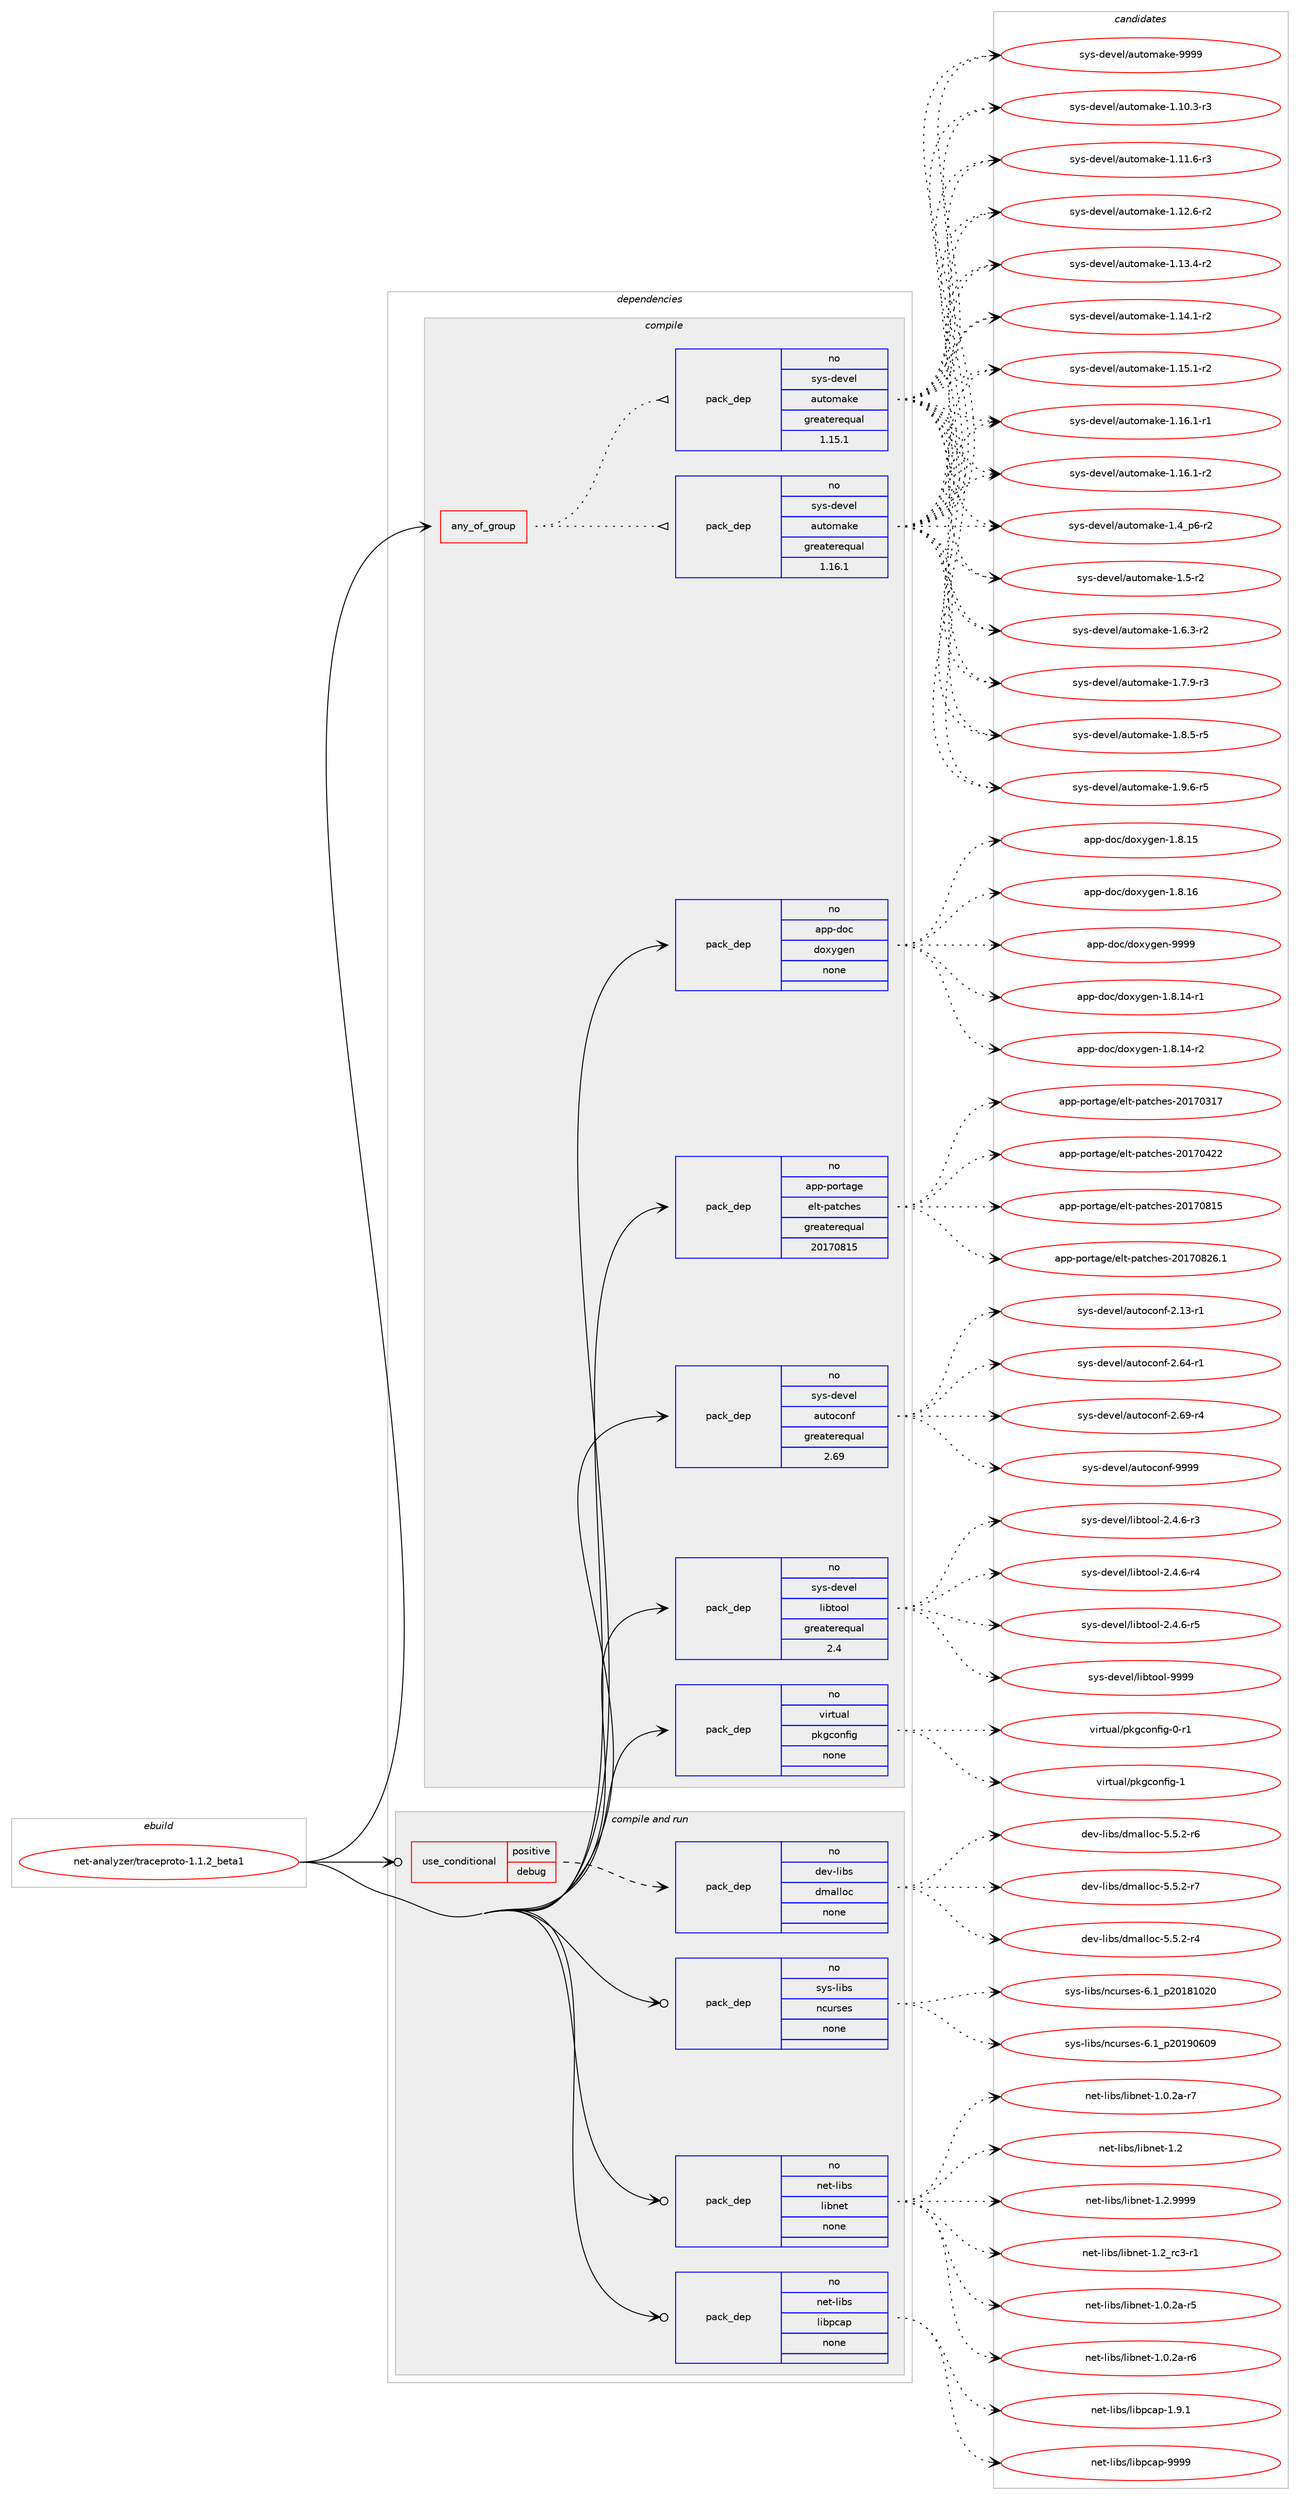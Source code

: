 digraph prolog {

# *************
# Graph options
# *************

newrank=true;
concentrate=true;
compound=true;
graph [rankdir=LR,fontname=Helvetica,fontsize=10,ranksep=1.5];#, ranksep=2.5, nodesep=0.2];
edge  [arrowhead=vee];
node  [fontname=Helvetica,fontsize=10];

# **********
# The ebuild
# **********

subgraph cluster_leftcol {
color=gray;
rank=same;
label=<<i>ebuild</i>>;
id [label="net-analyzer/traceproto-1.1.2_beta1", color=red, width=4, href="../net-analyzer/traceproto-1.1.2_beta1.svg"];
}

# ****************
# The dependencies
# ****************

subgraph cluster_midcol {
color=gray;
label=<<i>dependencies</i>>;
subgraph cluster_compile {
fillcolor="#eeeeee";
style=filled;
label=<<i>compile</i>>;
subgraph any13831 {
dependency816367 [label=<<TABLE BORDER="0" CELLBORDER="1" CELLSPACING="0" CELLPADDING="4"><TR><TD CELLPADDING="10">any_of_group</TD></TR></TABLE>>, shape=none, color=red];subgraph pack603494 {
dependency816368 [label=<<TABLE BORDER="0" CELLBORDER="1" CELLSPACING="0" CELLPADDING="4" WIDTH="220"><TR><TD ROWSPAN="6" CELLPADDING="30">pack_dep</TD></TR><TR><TD WIDTH="110">no</TD></TR><TR><TD>sys-devel</TD></TR><TR><TD>automake</TD></TR><TR><TD>greaterequal</TD></TR><TR><TD>1.16.1</TD></TR></TABLE>>, shape=none, color=blue];
}
dependency816367:e -> dependency816368:w [weight=20,style="dotted",arrowhead="oinv"];
subgraph pack603495 {
dependency816369 [label=<<TABLE BORDER="0" CELLBORDER="1" CELLSPACING="0" CELLPADDING="4" WIDTH="220"><TR><TD ROWSPAN="6" CELLPADDING="30">pack_dep</TD></TR><TR><TD WIDTH="110">no</TD></TR><TR><TD>sys-devel</TD></TR><TR><TD>automake</TD></TR><TR><TD>greaterequal</TD></TR><TR><TD>1.15.1</TD></TR></TABLE>>, shape=none, color=blue];
}
dependency816367:e -> dependency816369:w [weight=20,style="dotted",arrowhead="oinv"];
}
id:e -> dependency816367:w [weight=20,style="solid",arrowhead="vee"];
subgraph pack603496 {
dependency816370 [label=<<TABLE BORDER="0" CELLBORDER="1" CELLSPACING="0" CELLPADDING="4" WIDTH="220"><TR><TD ROWSPAN="6" CELLPADDING="30">pack_dep</TD></TR><TR><TD WIDTH="110">no</TD></TR><TR><TD>app-doc</TD></TR><TR><TD>doxygen</TD></TR><TR><TD>none</TD></TR><TR><TD></TD></TR></TABLE>>, shape=none, color=blue];
}
id:e -> dependency816370:w [weight=20,style="solid",arrowhead="vee"];
subgraph pack603497 {
dependency816371 [label=<<TABLE BORDER="0" CELLBORDER="1" CELLSPACING="0" CELLPADDING="4" WIDTH="220"><TR><TD ROWSPAN="6" CELLPADDING="30">pack_dep</TD></TR><TR><TD WIDTH="110">no</TD></TR><TR><TD>app-portage</TD></TR><TR><TD>elt-patches</TD></TR><TR><TD>greaterequal</TD></TR><TR><TD>20170815</TD></TR></TABLE>>, shape=none, color=blue];
}
id:e -> dependency816371:w [weight=20,style="solid",arrowhead="vee"];
subgraph pack603498 {
dependency816372 [label=<<TABLE BORDER="0" CELLBORDER="1" CELLSPACING="0" CELLPADDING="4" WIDTH="220"><TR><TD ROWSPAN="6" CELLPADDING="30">pack_dep</TD></TR><TR><TD WIDTH="110">no</TD></TR><TR><TD>sys-devel</TD></TR><TR><TD>autoconf</TD></TR><TR><TD>greaterequal</TD></TR><TR><TD>2.69</TD></TR></TABLE>>, shape=none, color=blue];
}
id:e -> dependency816372:w [weight=20,style="solid",arrowhead="vee"];
subgraph pack603499 {
dependency816373 [label=<<TABLE BORDER="0" CELLBORDER="1" CELLSPACING="0" CELLPADDING="4" WIDTH="220"><TR><TD ROWSPAN="6" CELLPADDING="30">pack_dep</TD></TR><TR><TD WIDTH="110">no</TD></TR><TR><TD>sys-devel</TD></TR><TR><TD>libtool</TD></TR><TR><TD>greaterequal</TD></TR><TR><TD>2.4</TD></TR></TABLE>>, shape=none, color=blue];
}
id:e -> dependency816373:w [weight=20,style="solid",arrowhead="vee"];
subgraph pack603500 {
dependency816374 [label=<<TABLE BORDER="0" CELLBORDER="1" CELLSPACING="0" CELLPADDING="4" WIDTH="220"><TR><TD ROWSPAN="6" CELLPADDING="30">pack_dep</TD></TR><TR><TD WIDTH="110">no</TD></TR><TR><TD>virtual</TD></TR><TR><TD>pkgconfig</TD></TR><TR><TD>none</TD></TR><TR><TD></TD></TR></TABLE>>, shape=none, color=blue];
}
id:e -> dependency816374:w [weight=20,style="solid",arrowhead="vee"];
}
subgraph cluster_compileandrun {
fillcolor="#eeeeee";
style=filled;
label=<<i>compile and run</i>>;
subgraph cond198592 {
dependency816375 [label=<<TABLE BORDER="0" CELLBORDER="1" CELLSPACING="0" CELLPADDING="4"><TR><TD ROWSPAN="3" CELLPADDING="10">use_conditional</TD></TR><TR><TD>positive</TD></TR><TR><TD>debug</TD></TR></TABLE>>, shape=none, color=red];
subgraph pack603501 {
dependency816376 [label=<<TABLE BORDER="0" CELLBORDER="1" CELLSPACING="0" CELLPADDING="4" WIDTH="220"><TR><TD ROWSPAN="6" CELLPADDING="30">pack_dep</TD></TR><TR><TD WIDTH="110">no</TD></TR><TR><TD>dev-libs</TD></TR><TR><TD>dmalloc</TD></TR><TR><TD>none</TD></TR><TR><TD></TD></TR></TABLE>>, shape=none, color=blue];
}
dependency816375:e -> dependency816376:w [weight=20,style="dashed",arrowhead="vee"];
}
id:e -> dependency816375:w [weight=20,style="solid",arrowhead="odotvee"];
subgraph pack603502 {
dependency816377 [label=<<TABLE BORDER="0" CELLBORDER="1" CELLSPACING="0" CELLPADDING="4" WIDTH="220"><TR><TD ROWSPAN="6" CELLPADDING="30">pack_dep</TD></TR><TR><TD WIDTH="110">no</TD></TR><TR><TD>net-libs</TD></TR><TR><TD>libnet</TD></TR><TR><TD>none</TD></TR><TR><TD></TD></TR></TABLE>>, shape=none, color=blue];
}
id:e -> dependency816377:w [weight=20,style="solid",arrowhead="odotvee"];
subgraph pack603503 {
dependency816378 [label=<<TABLE BORDER="0" CELLBORDER="1" CELLSPACING="0" CELLPADDING="4" WIDTH="220"><TR><TD ROWSPAN="6" CELLPADDING="30">pack_dep</TD></TR><TR><TD WIDTH="110">no</TD></TR><TR><TD>net-libs</TD></TR><TR><TD>libpcap</TD></TR><TR><TD>none</TD></TR><TR><TD></TD></TR></TABLE>>, shape=none, color=blue];
}
id:e -> dependency816378:w [weight=20,style="solid",arrowhead="odotvee"];
subgraph pack603504 {
dependency816379 [label=<<TABLE BORDER="0" CELLBORDER="1" CELLSPACING="0" CELLPADDING="4" WIDTH="220"><TR><TD ROWSPAN="6" CELLPADDING="30">pack_dep</TD></TR><TR><TD WIDTH="110">no</TD></TR><TR><TD>sys-libs</TD></TR><TR><TD>ncurses</TD></TR><TR><TD>none</TD></TR><TR><TD></TD></TR></TABLE>>, shape=none, color=blue];
}
id:e -> dependency816379:w [weight=20,style="solid",arrowhead="odotvee"];
}
subgraph cluster_run {
fillcolor="#eeeeee";
style=filled;
label=<<i>run</i>>;
}
}

# **************
# The candidates
# **************

subgraph cluster_choices {
rank=same;
color=gray;
label=<<i>candidates</i>>;

subgraph choice603494 {
color=black;
nodesep=1;
choice11512111545100101118101108479711711611110997107101454946494846514511451 [label="sys-devel/automake-1.10.3-r3", color=red, width=4,href="../sys-devel/automake-1.10.3-r3.svg"];
choice11512111545100101118101108479711711611110997107101454946494946544511451 [label="sys-devel/automake-1.11.6-r3", color=red, width=4,href="../sys-devel/automake-1.11.6-r3.svg"];
choice11512111545100101118101108479711711611110997107101454946495046544511450 [label="sys-devel/automake-1.12.6-r2", color=red, width=4,href="../sys-devel/automake-1.12.6-r2.svg"];
choice11512111545100101118101108479711711611110997107101454946495146524511450 [label="sys-devel/automake-1.13.4-r2", color=red, width=4,href="../sys-devel/automake-1.13.4-r2.svg"];
choice11512111545100101118101108479711711611110997107101454946495246494511450 [label="sys-devel/automake-1.14.1-r2", color=red, width=4,href="../sys-devel/automake-1.14.1-r2.svg"];
choice11512111545100101118101108479711711611110997107101454946495346494511450 [label="sys-devel/automake-1.15.1-r2", color=red, width=4,href="../sys-devel/automake-1.15.1-r2.svg"];
choice11512111545100101118101108479711711611110997107101454946495446494511449 [label="sys-devel/automake-1.16.1-r1", color=red, width=4,href="../sys-devel/automake-1.16.1-r1.svg"];
choice11512111545100101118101108479711711611110997107101454946495446494511450 [label="sys-devel/automake-1.16.1-r2", color=red, width=4,href="../sys-devel/automake-1.16.1-r2.svg"];
choice115121115451001011181011084797117116111109971071014549465295112544511450 [label="sys-devel/automake-1.4_p6-r2", color=red, width=4,href="../sys-devel/automake-1.4_p6-r2.svg"];
choice11512111545100101118101108479711711611110997107101454946534511450 [label="sys-devel/automake-1.5-r2", color=red, width=4,href="../sys-devel/automake-1.5-r2.svg"];
choice115121115451001011181011084797117116111109971071014549465446514511450 [label="sys-devel/automake-1.6.3-r2", color=red, width=4,href="../sys-devel/automake-1.6.3-r2.svg"];
choice115121115451001011181011084797117116111109971071014549465546574511451 [label="sys-devel/automake-1.7.9-r3", color=red, width=4,href="../sys-devel/automake-1.7.9-r3.svg"];
choice115121115451001011181011084797117116111109971071014549465646534511453 [label="sys-devel/automake-1.8.5-r5", color=red, width=4,href="../sys-devel/automake-1.8.5-r5.svg"];
choice115121115451001011181011084797117116111109971071014549465746544511453 [label="sys-devel/automake-1.9.6-r5", color=red, width=4,href="../sys-devel/automake-1.9.6-r5.svg"];
choice115121115451001011181011084797117116111109971071014557575757 [label="sys-devel/automake-9999", color=red, width=4,href="../sys-devel/automake-9999.svg"];
dependency816368:e -> choice11512111545100101118101108479711711611110997107101454946494846514511451:w [style=dotted,weight="100"];
dependency816368:e -> choice11512111545100101118101108479711711611110997107101454946494946544511451:w [style=dotted,weight="100"];
dependency816368:e -> choice11512111545100101118101108479711711611110997107101454946495046544511450:w [style=dotted,weight="100"];
dependency816368:e -> choice11512111545100101118101108479711711611110997107101454946495146524511450:w [style=dotted,weight="100"];
dependency816368:e -> choice11512111545100101118101108479711711611110997107101454946495246494511450:w [style=dotted,weight="100"];
dependency816368:e -> choice11512111545100101118101108479711711611110997107101454946495346494511450:w [style=dotted,weight="100"];
dependency816368:e -> choice11512111545100101118101108479711711611110997107101454946495446494511449:w [style=dotted,weight="100"];
dependency816368:e -> choice11512111545100101118101108479711711611110997107101454946495446494511450:w [style=dotted,weight="100"];
dependency816368:e -> choice115121115451001011181011084797117116111109971071014549465295112544511450:w [style=dotted,weight="100"];
dependency816368:e -> choice11512111545100101118101108479711711611110997107101454946534511450:w [style=dotted,weight="100"];
dependency816368:e -> choice115121115451001011181011084797117116111109971071014549465446514511450:w [style=dotted,weight="100"];
dependency816368:e -> choice115121115451001011181011084797117116111109971071014549465546574511451:w [style=dotted,weight="100"];
dependency816368:e -> choice115121115451001011181011084797117116111109971071014549465646534511453:w [style=dotted,weight="100"];
dependency816368:e -> choice115121115451001011181011084797117116111109971071014549465746544511453:w [style=dotted,weight="100"];
dependency816368:e -> choice115121115451001011181011084797117116111109971071014557575757:w [style=dotted,weight="100"];
}
subgraph choice603495 {
color=black;
nodesep=1;
choice11512111545100101118101108479711711611110997107101454946494846514511451 [label="sys-devel/automake-1.10.3-r3", color=red, width=4,href="../sys-devel/automake-1.10.3-r3.svg"];
choice11512111545100101118101108479711711611110997107101454946494946544511451 [label="sys-devel/automake-1.11.6-r3", color=red, width=4,href="../sys-devel/automake-1.11.6-r3.svg"];
choice11512111545100101118101108479711711611110997107101454946495046544511450 [label="sys-devel/automake-1.12.6-r2", color=red, width=4,href="../sys-devel/automake-1.12.6-r2.svg"];
choice11512111545100101118101108479711711611110997107101454946495146524511450 [label="sys-devel/automake-1.13.4-r2", color=red, width=4,href="../sys-devel/automake-1.13.4-r2.svg"];
choice11512111545100101118101108479711711611110997107101454946495246494511450 [label="sys-devel/automake-1.14.1-r2", color=red, width=4,href="../sys-devel/automake-1.14.1-r2.svg"];
choice11512111545100101118101108479711711611110997107101454946495346494511450 [label="sys-devel/automake-1.15.1-r2", color=red, width=4,href="../sys-devel/automake-1.15.1-r2.svg"];
choice11512111545100101118101108479711711611110997107101454946495446494511449 [label="sys-devel/automake-1.16.1-r1", color=red, width=4,href="../sys-devel/automake-1.16.1-r1.svg"];
choice11512111545100101118101108479711711611110997107101454946495446494511450 [label="sys-devel/automake-1.16.1-r2", color=red, width=4,href="../sys-devel/automake-1.16.1-r2.svg"];
choice115121115451001011181011084797117116111109971071014549465295112544511450 [label="sys-devel/automake-1.4_p6-r2", color=red, width=4,href="../sys-devel/automake-1.4_p6-r2.svg"];
choice11512111545100101118101108479711711611110997107101454946534511450 [label="sys-devel/automake-1.5-r2", color=red, width=4,href="../sys-devel/automake-1.5-r2.svg"];
choice115121115451001011181011084797117116111109971071014549465446514511450 [label="sys-devel/automake-1.6.3-r2", color=red, width=4,href="../sys-devel/automake-1.6.3-r2.svg"];
choice115121115451001011181011084797117116111109971071014549465546574511451 [label="sys-devel/automake-1.7.9-r3", color=red, width=4,href="../sys-devel/automake-1.7.9-r3.svg"];
choice115121115451001011181011084797117116111109971071014549465646534511453 [label="sys-devel/automake-1.8.5-r5", color=red, width=4,href="../sys-devel/automake-1.8.5-r5.svg"];
choice115121115451001011181011084797117116111109971071014549465746544511453 [label="sys-devel/automake-1.9.6-r5", color=red, width=4,href="../sys-devel/automake-1.9.6-r5.svg"];
choice115121115451001011181011084797117116111109971071014557575757 [label="sys-devel/automake-9999", color=red, width=4,href="../sys-devel/automake-9999.svg"];
dependency816369:e -> choice11512111545100101118101108479711711611110997107101454946494846514511451:w [style=dotted,weight="100"];
dependency816369:e -> choice11512111545100101118101108479711711611110997107101454946494946544511451:w [style=dotted,weight="100"];
dependency816369:e -> choice11512111545100101118101108479711711611110997107101454946495046544511450:w [style=dotted,weight="100"];
dependency816369:e -> choice11512111545100101118101108479711711611110997107101454946495146524511450:w [style=dotted,weight="100"];
dependency816369:e -> choice11512111545100101118101108479711711611110997107101454946495246494511450:w [style=dotted,weight="100"];
dependency816369:e -> choice11512111545100101118101108479711711611110997107101454946495346494511450:w [style=dotted,weight="100"];
dependency816369:e -> choice11512111545100101118101108479711711611110997107101454946495446494511449:w [style=dotted,weight="100"];
dependency816369:e -> choice11512111545100101118101108479711711611110997107101454946495446494511450:w [style=dotted,weight="100"];
dependency816369:e -> choice115121115451001011181011084797117116111109971071014549465295112544511450:w [style=dotted,weight="100"];
dependency816369:e -> choice11512111545100101118101108479711711611110997107101454946534511450:w [style=dotted,weight="100"];
dependency816369:e -> choice115121115451001011181011084797117116111109971071014549465446514511450:w [style=dotted,weight="100"];
dependency816369:e -> choice115121115451001011181011084797117116111109971071014549465546574511451:w [style=dotted,weight="100"];
dependency816369:e -> choice115121115451001011181011084797117116111109971071014549465646534511453:w [style=dotted,weight="100"];
dependency816369:e -> choice115121115451001011181011084797117116111109971071014549465746544511453:w [style=dotted,weight="100"];
dependency816369:e -> choice115121115451001011181011084797117116111109971071014557575757:w [style=dotted,weight="100"];
}
subgraph choice603496 {
color=black;
nodesep=1;
choice97112112451001119947100111120121103101110454946564649524511449 [label="app-doc/doxygen-1.8.14-r1", color=red, width=4,href="../app-doc/doxygen-1.8.14-r1.svg"];
choice97112112451001119947100111120121103101110454946564649524511450 [label="app-doc/doxygen-1.8.14-r2", color=red, width=4,href="../app-doc/doxygen-1.8.14-r2.svg"];
choice9711211245100111994710011112012110310111045494656464953 [label="app-doc/doxygen-1.8.15", color=red, width=4,href="../app-doc/doxygen-1.8.15.svg"];
choice9711211245100111994710011112012110310111045494656464954 [label="app-doc/doxygen-1.8.16", color=red, width=4,href="../app-doc/doxygen-1.8.16.svg"];
choice971121124510011199471001111201211031011104557575757 [label="app-doc/doxygen-9999", color=red, width=4,href="../app-doc/doxygen-9999.svg"];
dependency816370:e -> choice97112112451001119947100111120121103101110454946564649524511449:w [style=dotted,weight="100"];
dependency816370:e -> choice97112112451001119947100111120121103101110454946564649524511450:w [style=dotted,weight="100"];
dependency816370:e -> choice9711211245100111994710011112012110310111045494656464953:w [style=dotted,weight="100"];
dependency816370:e -> choice9711211245100111994710011112012110310111045494656464954:w [style=dotted,weight="100"];
dependency816370:e -> choice971121124510011199471001111201211031011104557575757:w [style=dotted,weight="100"];
}
subgraph choice603497 {
color=black;
nodesep=1;
choice97112112451121111141169710310147101108116451129711699104101115455048495548514955 [label="app-portage/elt-patches-20170317", color=red, width=4,href="../app-portage/elt-patches-20170317.svg"];
choice97112112451121111141169710310147101108116451129711699104101115455048495548525050 [label="app-portage/elt-patches-20170422", color=red, width=4,href="../app-portage/elt-patches-20170422.svg"];
choice97112112451121111141169710310147101108116451129711699104101115455048495548564953 [label="app-portage/elt-patches-20170815", color=red, width=4,href="../app-portage/elt-patches-20170815.svg"];
choice971121124511211111411697103101471011081164511297116991041011154550484955485650544649 [label="app-portage/elt-patches-20170826.1", color=red, width=4,href="../app-portage/elt-patches-20170826.1.svg"];
dependency816371:e -> choice97112112451121111141169710310147101108116451129711699104101115455048495548514955:w [style=dotted,weight="100"];
dependency816371:e -> choice97112112451121111141169710310147101108116451129711699104101115455048495548525050:w [style=dotted,weight="100"];
dependency816371:e -> choice97112112451121111141169710310147101108116451129711699104101115455048495548564953:w [style=dotted,weight="100"];
dependency816371:e -> choice971121124511211111411697103101471011081164511297116991041011154550484955485650544649:w [style=dotted,weight="100"];
}
subgraph choice603498 {
color=black;
nodesep=1;
choice1151211154510010111810110847971171161119911111010245504649514511449 [label="sys-devel/autoconf-2.13-r1", color=red, width=4,href="../sys-devel/autoconf-2.13-r1.svg"];
choice1151211154510010111810110847971171161119911111010245504654524511449 [label="sys-devel/autoconf-2.64-r1", color=red, width=4,href="../sys-devel/autoconf-2.64-r1.svg"];
choice1151211154510010111810110847971171161119911111010245504654574511452 [label="sys-devel/autoconf-2.69-r4", color=red, width=4,href="../sys-devel/autoconf-2.69-r4.svg"];
choice115121115451001011181011084797117116111991111101024557575757 [label="sys-devel/autoconf-9999", color=red, width=4,href="../sys-devel/autoconf-9999.svg"];
dependency816372:e -> choice1151211154510010111810110847971171161119911111010245504649514511449:w [style=dotted,weight="100"];
dependency816372:e -> choice1151211154510010111810110847971171161119911111010245504654524511449:w [style=dotted,weight="100"];
dependency816372:e -> choice1151211154510010111810110847971171161119911111010245504654574511452:w [style=dotted,weight="100"];
dependency816372:e -> choice115121115451001011181011084797117116111991111101024557575757:w [style=dotted,weight="100"];
}
subgraph choice603499 {
color=black;
nodesep=1;
choice1151211154510010111810110847108105981161111111084550465246544511451 [label="sys-devel/libtool-2.4.6-r3", color=red, width=4,href="../sys-devel/libtool-2.4.6-r3.svg"];
choice1151211154510010111810110847108105981161111111084550465246544511452 [label="sys-devel/libtool-2.4.6-r4", color=red, width=4,href="../sys-devel/libtool-2.4.6-r4.svg"];
choice1151211154510010111810110847108105981161111111084550465246544511453 [label="sys-devel/libtool-2.4.6-r5", color=red, width=4,href="../sys-devel/libtool-2.4.6-r5.svg"];
choice1151211154510010111810110847108105981161111111084557575757 [label="sys-devel/libtool-9999", color=red, width=4,href="../sys-devel/libtool-9999.svg"];
dependency816373:e -> choice1151211154510010111810110847108105981161111111084550465246544511451:w [style=dotted,weight="100"];
dependency816373:e -> choice1151211154510010111810110847108105981161111111084550465246544511452:w [style=dotted,weight="100"];
dependency816373:e -> choice1151211154510010111810110847108105981161111111084550465246544511453:w [style=dotted,weight="100"];
dependency816373:e -> choice1151211154510010111810110847108105981161111111084557575757:w [style=dotted,weight="100"];
}
subgraph choice603500 {
color=black;
nodesep=1;
choice11810511411611797108471121071039911111010210510345484511449 [label="virtual/pkgconfig-0-r1", color=red, width=4,href="../virtual/pkgconfig-0-r1.svg"];
choice1181051141161179710847112107103991111101021051034549 [label="virtual/pkgconfig-1", color=red, width=4,href="../virtual/pkgconfig-1.svg"];
dependency816374:e -> choice11810511411611797108471121071039911111010210510345484511449:w [style=dotted,weight="100"];
dependency816374:e -> choice1181051141161179710847112107103991111101021051034549:w [style=dotted,weight="100"];
}
subgraph choice603501 {
color=black;
nodesep=1;
choice10010111845108105981154710010997108108111994553465346504511452 [label="dev-libs/dmalloc-5.5.2-r4", color=red, width=4,href="../dev-libs/dmalloc-5.5.2-r4.svg"];
choice10010111845108105981154710010997108108111994553465346504511454 [label="dev-libs/dmalloc-5.5.2-r6", color=red, width=4,href="../dev-libs/dmalloc-5.5.2-r6.svg"];
choice10010111845108105981154710010997108108111994553465346504511455 [label="dev-libs/dmalloc-5.5.2-r7", color=red, width=4,href="../dev-libs/dmalloc-5.5.2-r7.svg"];
dependency816376:e -> choice10010111845108105981154710010997108108111994553465346504511452:w [style=dotted,weight="100"];
dependency816376:e -> choice10010111845108105981154710010997108108111994553465346504511454:w [style=dotted,weight="100"];
dependency816376:e -> choice10010111845108105981154710010997108108111994553465346504511455:w [style=dotted,weight="100"];
}
subgraph choice603502 {
color=black;
nodesep=1;
choice11010111645108105981154710810598110101116454946484650974511453 [label="net-libs/libnet-1.0.2a-r5", color=red, width=4,href="../net-libs/libnet-1.0.2a-r5.svg"];
choice11010111645108105981154710810598110101116454946484650974511454 [label="net-libs/libnet-1.0.2a-r6", color=red, width=4,href="../net-libs/libnet-1.0.2a-r6.svg"];
choice11010111645108105981154710810598110101116454946484650974511455 [label="net-libs/libnet-1.0.2a-r7", color=red, width=4,href="../net-libs/libnet-1.0.2a-r7.svg"];
choice1101011164510810598115471081059811010111645494650 [label="net-libs/libnet-1.2", color=red, width=4,href="../net-libs/libnet-1.2.svg"];
choice11010111645108105981154710810598110101116454946504657575757 [label="net-libs/libnet-1.2.9999", color=red, width=4,href="../net-libs/libnet-1.2.9999.svg"];
choice11010111645108105981154710810598110101116454946509511499514511449 [label="net-libs/libnet-1.2_rc3-r1", color=red, width=4,href="../net-libs/libnet-1.2_rc3-r1.svg"];
dependency816377:e -> choice11010111645108105981154710810598110101116454946484650974511453:w [style=dotted,weight="100"];
dependency816377:e -> choice11010111645108105981154710810598110101116454946484650974511454:w [style=dotted,weight="100"];
dependency816377:e -> choice11010111645108105981154710810598110101116454946484650974511455:w [style=dotted,weight="100"];
dependency816377:e -> choice1101011164510810598115471081059811010111645494650:w [style=dotted,weight="100"];
dependency816377:e -> choice11010111645108105981154710810598110101116454946504657575757:w [style=dotted,weight="100"];
dependency816377:e -> choice11010111645108105981154710810598110101116454946509511499514511449:w [style=dotted,weight="100"];
}
subgraph choice603503 {
color=black;
nodesep=1;
choice110101116451081059811547108105981129997112454946574649 [label="net-libs/libpcap-1.9.1", color=red, width=4,href="../net-libs/libpcap-1.9.1.svg"];
choice1101011164510810598115471081059811299971124557575757 [label="net-libs/libpcap-9999", color=red, width=4,href="../net-libs/libpcap-9999.svg"];
dependency816378:e -> choice110101116451081059811547108105981129997112454946574649:w [style=dotted,weight="100"];
dependency816378:e -> choice1101011164510810598115471081059811299971124557575757:w [style=dotted,weight="100"];
}
subgraph choice603504 {
color=black;
nodesep=1;
choice1151211154510810598115471109911711411510111545544649951125048495649485048 [label="sys-libs/ncurses-6.1_p20181020", color=red, width=4,href="../sys-libs/ncurses-6.1_p20181020.svg"];
choice1151211154510810598115471109911711411510111545544649951125048495748544857 [label="sys-libs/ncurses-6.1_p20190609", color=red, width=4,href="../sys-libs/ncurses-6.1_p20190609.svg"];
dependency816379:e -> choice1151211154510810598115471109911711411510111545544649951125048495649485048:w [style=dotted,weight="100"];
dependency816379:e -> choice1151211154510810598115471109911711411510111545544649951125048495748544857:w [style=dotted,weight="100"];
}
}

}
